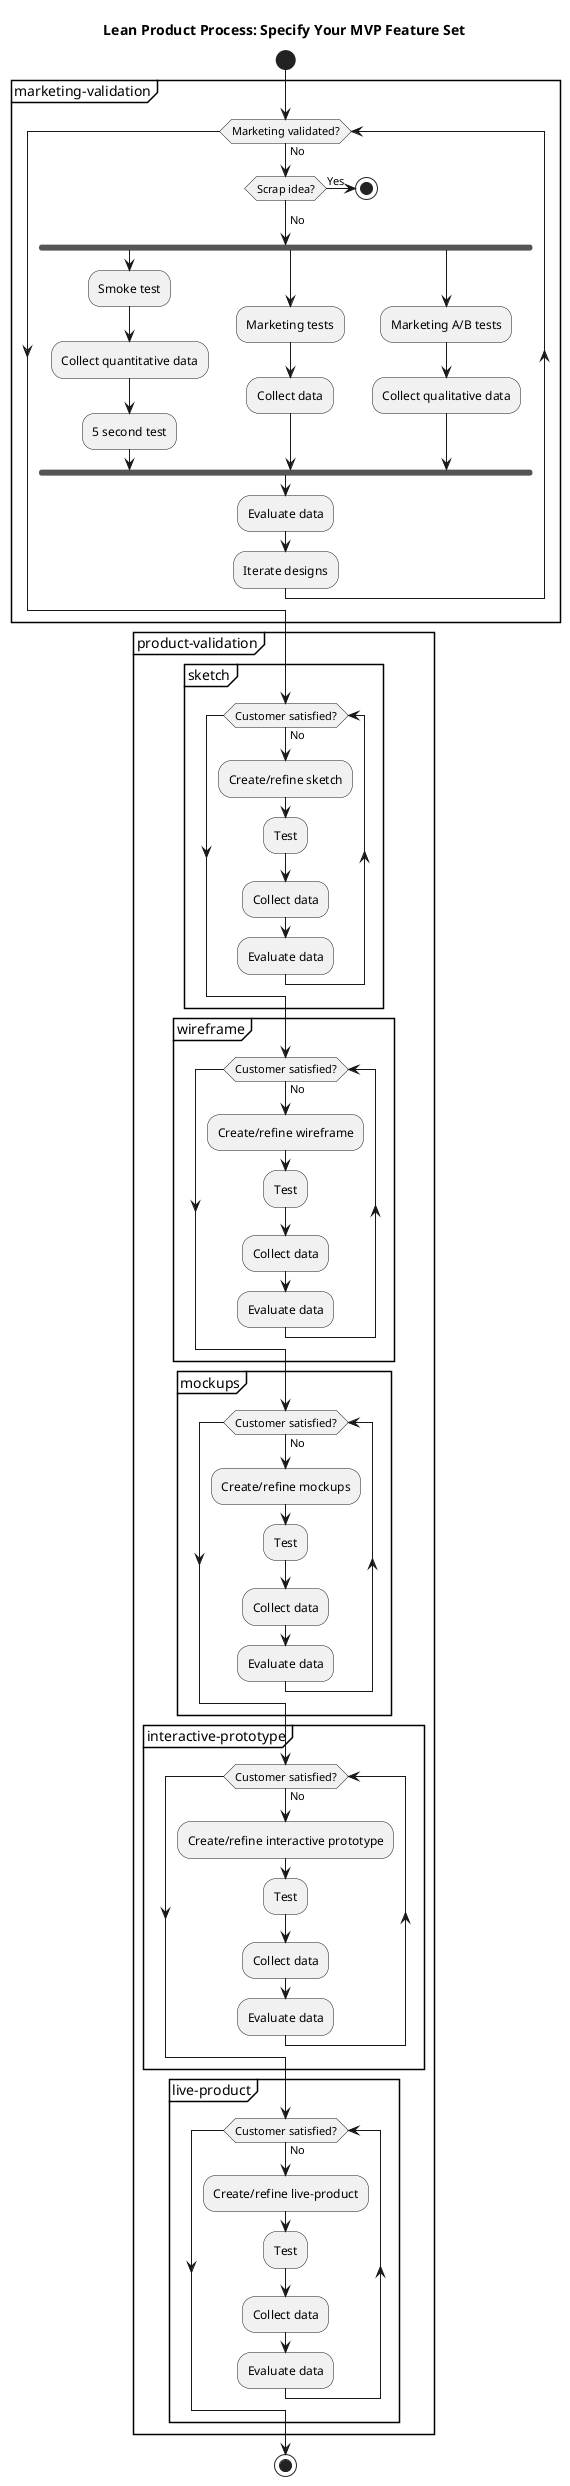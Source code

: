 @startuml

title Lean Product Process: Specify Your MVP Feature Set

start

partition marketing-validation {
  while (Marketing validated?) is (No)
    if (Scrap idea?) then (Yes)
      stop
    endif
    ->No;
    fork
      :Smoke test;
      :Collect quantitative data;
      :5 second test;
    fork again
      :Marketing tests;
      :Collect data;
    fork again
      :Marketing A/B tests;
      :Collect qualitative data;
    endfork
    :Evaluate data;
    :Iterate designs;
  end while
}

partition product-validation {
  partition sketch {
    while (Customer satisfied?) is (No)
      :Create/refine sketch;
      :Test;
      :Collect data;
      :Evaluate data;
    end while
  }
  partition wireframe {
    while (Customer satisfied?) is (No)
      :Create/refine wireframe;
      :Test;
      :Collect data;
      :Evaluate data;
    end while
  }
  partition mockups {
    while (Customer satisfied?) is (No)
      :Create/refine mockups;
      :Test;
      :Collect data;
      :Evaluate data;
    end while
  }
  partition interactive-prototype {
    while (Customer satisfied?) is (No)
      :Create/refine interactive prototype;
      :Test;
      :Collect data;
      :Evaluate data;
    end while
  }
  partition live-product {
    while (Customer satisfied?) is (No)
      :Create/refine live-product;
      :Test;
      :Collect data;
      :Evaluate data;
    end while
  }
}

stop

@enduml
